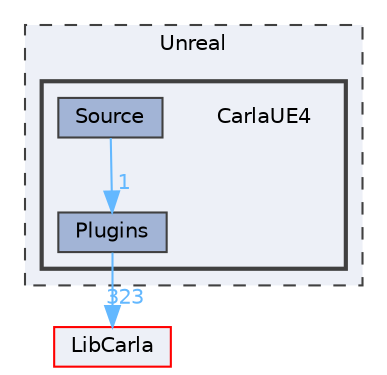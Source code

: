 digraph "CarlaUE4"
{
 // INTERACTIVE_SVG=YES
 // LATEX_PDF_SIZE
  bgcolor="transparent";
  edge [fontname=Helvetica,fontsize=10,labelfontname=Helvetica,labelfontsize=10];
  node [fontname=Helvetica,fontsize=10,shape=box,height=0.2,width=0.4];
  compound=true
  subgraph clusterdir_2d15d0715a2692171bd03ed14a4a79af {
    graph [ bgcolor="#edf0f7", pencolor="grey25", label="Unreal", fontname=Helvetica,fontsize=10 style="filled,dashed", URL="dir_2d15d0715a2692171bd03ed14a4a79af.html",tooltip=""]
  subgraph clusterdir_d3c1db2570616bec48bf5a6dd06bce95 {
    graph [ bgcolor="#edf0f7", pencolor="grey25", label="", fontname=Helvetica,fontsize=10 style="filled,bold", URL="dir_d3c1db2570616bec48bf5a6dd06bce95.html",tooltip=""]
    dir_d3c1db2570616bec48bf5a6dd06bce95 [shape=plaintext, label="CarlaUE4"];
  dir_3538576148ac14151677be9b0aee6fcc [label="Plugins", fillcolor="#a2b4d6", color="grey25", style="filled", URL="dir_3538576148ac14151677be9b0aee6fcc.html",tooltip=""];
  dir_809d86cb2d643a1c83defdad7c300abc [label="Source", fillcolor="#a2b4d6", color="grey25", style="filled", URL="dir_809d86cb2d643a1c83defdad7c300abc.html",tooltip=""];
  }
  }
  dir_1604d568fa4d964dfa9079b701bbfa07 [label="LibCarla", fillcolor="#edf0f7", color="red", style="filled", URL="dir_1604d568fa4d964dfa9079b701bbfa07.html",tooltip=""];
  dir_3538576148ac14151677be9b0aee6fcc->dir_1604d568fa4d964dfa9079b701bbfa07 [headlabel="323", labeldistance=1.5 headhref="dir_000036_000020.html" href="dir_000036_000020.html" color="steelblue1" fontcolor="steelblue1"];
  dir_809d86cb2d643a1c83defdad7c300abc->dir_3538576148ac14151677be9b0aee6fcc [headlabel="1", labeldistance=1.5 headhref="dir_000055_000036.html" href="dir_000055_000036.html" color="steelblue1" fontcolor="steelblue1"];
}
